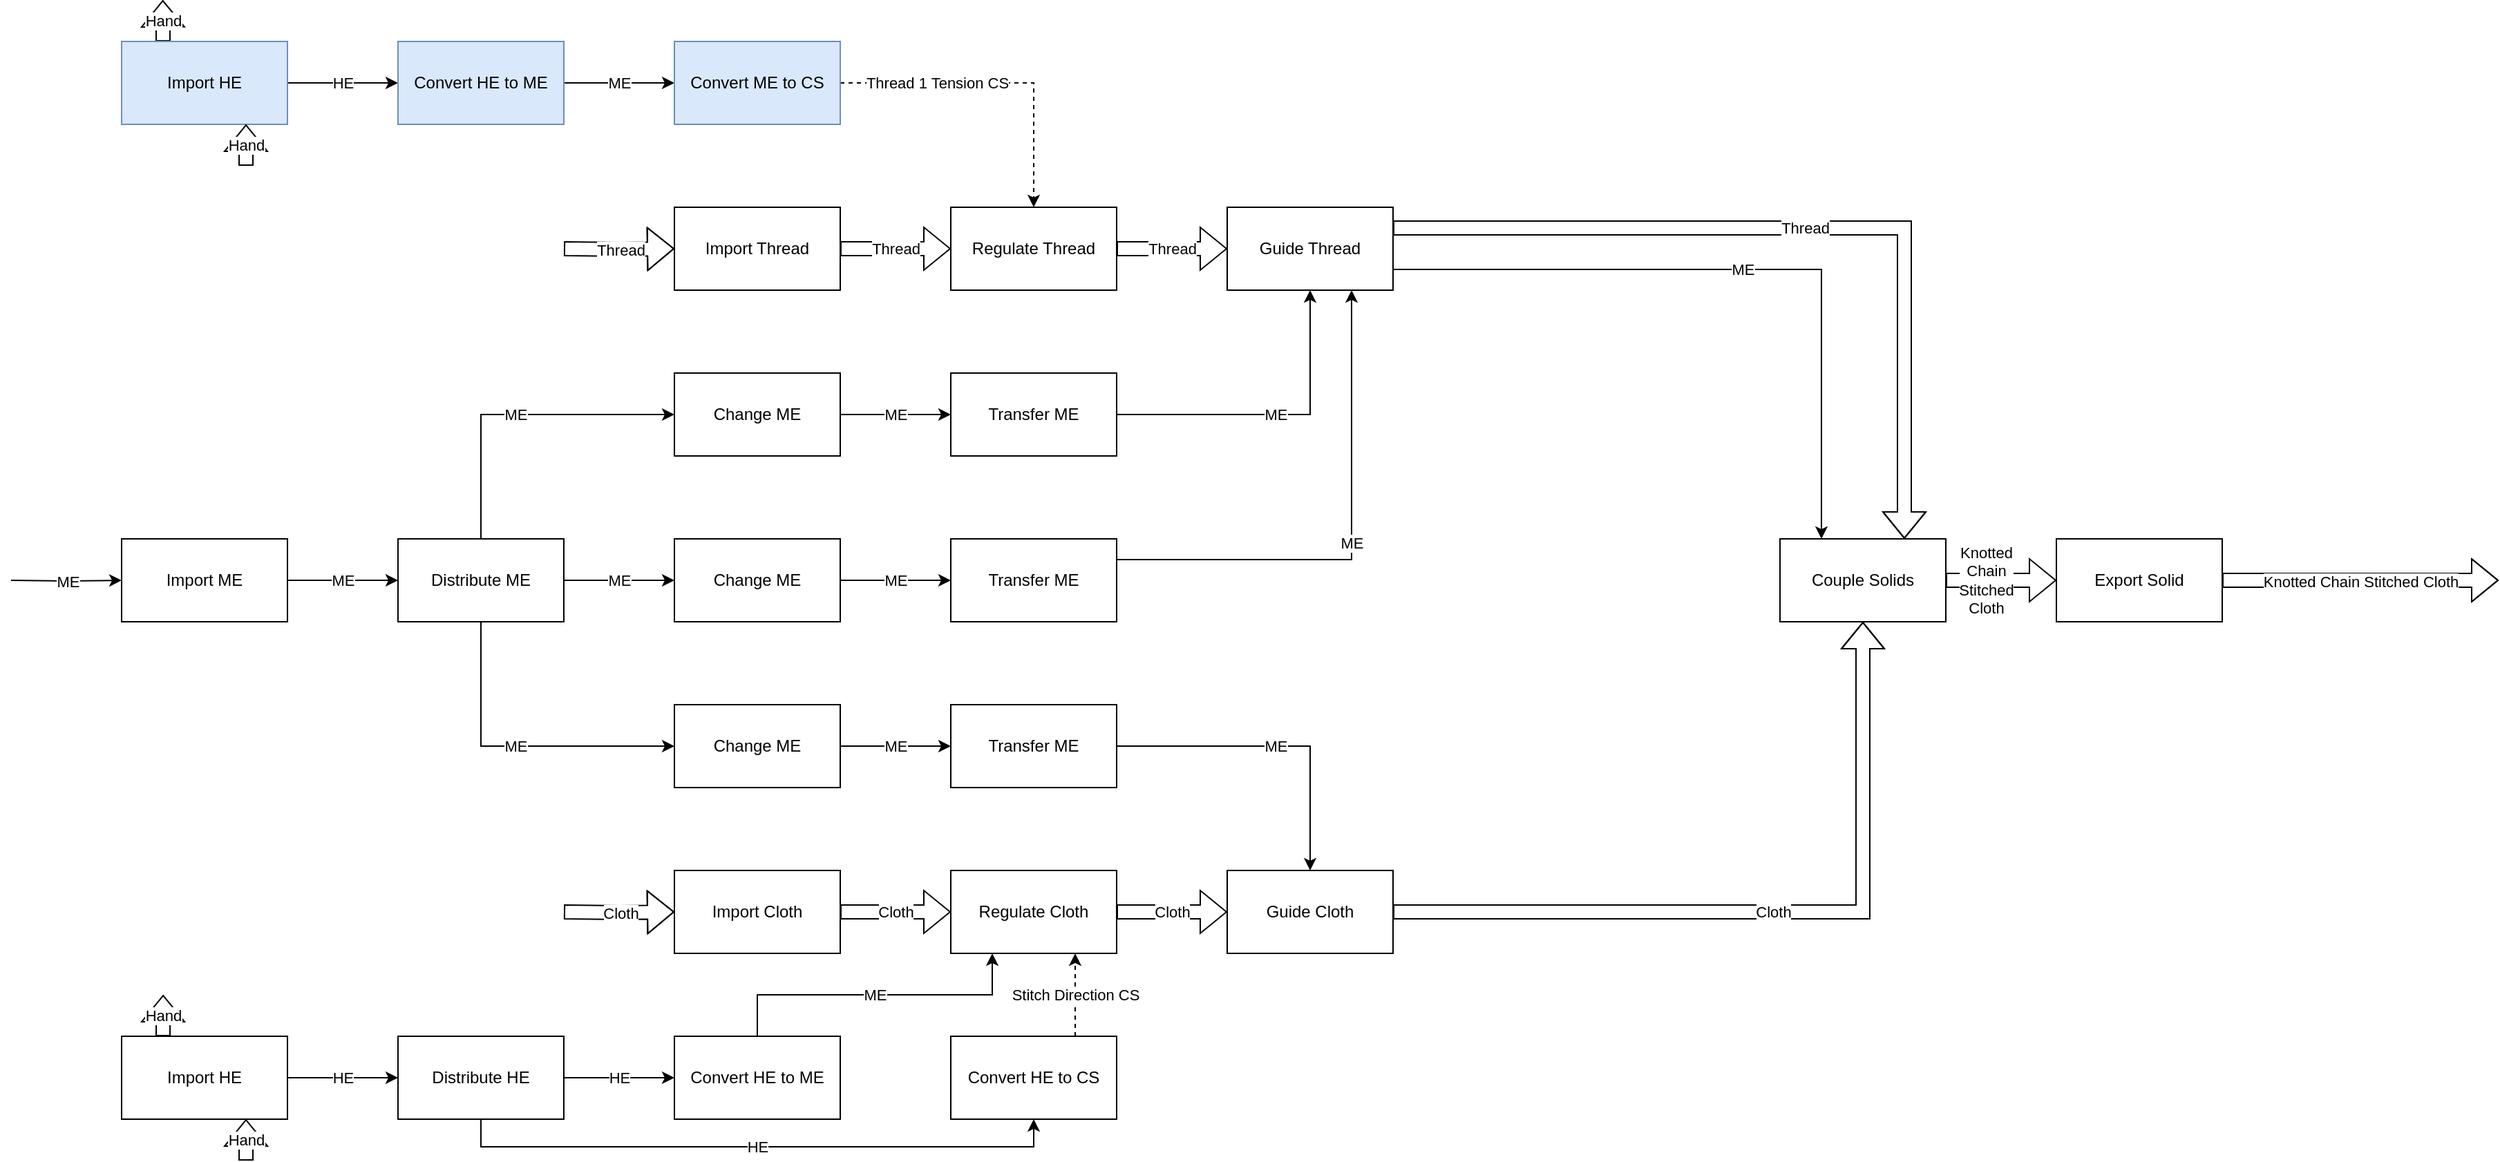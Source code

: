 <mxfile version="20.8.16" type="device"><diagram id="FmCGm1zjcqcSi4Zu48HG" name="Page-1"><mxGraphModel dx="1884" dy="1116" grid="1" gridSize="10" guides="1" tooltips="1" connect="1" arrows="1" fold="1" page="1" pageScale="1" pageWidth="1100" pageHeight="850" math="0" shadow="0"><root><mxCell id="0"/><mxCell id="1" parent="0"/><mxCell id="NMFzyKIK0lbHECji4vG0-20" value="ME" style="edgeStyle=orthogonalEdgeStyle;rounded=0;orthogonalLoop=1;jettySize=auto;html=1;exitX=1;exitY=0.5;exitDx=0;exitDy=0;entryX=0;entryY=0.5;entryDx=0;entryDy=0;" parent="1" source="NMFzyKIK0lbHECji4vG0-1" target="NMFzyKIK0lbHECji4vG0-3" edge="1"><mxGeometry relative="1" as="geometry"/></mxCell><mxCell id="NMFzyKIK0lbHECji4vG0-1" value="Import ME" style="rounded=0;whiteSpace=wrap;html=1;" parent="1" vertex="1"><mxGeometry x="120" y="390" width="120" height="60" as="geometry"/></mxCell><mxCell id="NMFzyKIK0lbHECji4vG0-2" value="ME" style="edgeStyle=orthogonalEdgeStyle;rounded=0;orthogonalLoop=1;jettySize=auto;html=1;entryX=0;entryY=0.5;entryDx=0;entryDy=0;" parent="1" target="NMFzyKIK0lbHECji4vG0-1" edge="1"><mxGeometry relative="1" as="geometry"><mxPoint x="40" y="420" as="sourcePoint"/></mxGeometry></mxCell><mxCell id="NMFzyKIK0lbHECji4vG0-17" value="ME" style="edgeStyle=orthogonalEdgeStyle;rounded=0;orthogonalLoop=1;jettySize=auto;html=1;exitX=0.5;exitY=0;exitDx=0;exitDy=0;entryX=0;entryY=0.5;entryDx=0;entryDy=0;" parent="1" source="NMFzyKIK0lbHECji4vG0-3" target="NMFzyKIK0lbHECji4vG0-5" edge="1"><mxGeometry relative="1" as="geometry"/></mxCell><mxCell id="NMFzyKIK0lbHECji4vG0-18" value="ME" style="edgeStyle=orthogonalEdgeStyle;rounded=0;orthogonalLoop=1;jettySize=auto;html=1;exitX=1;exitY=0.5;exitDx=0;exitDy=0;entryX=0;entryY=0.5;entryDx=0;entryDy=0;" parent="1" source="NMFzyKIK0lbHECji4vG0-3" target="NMFzyKIK0lbHECji4vG0-4" edge="1"><mxGeometry relative="1" as="geometry"/></mxCell><mxCell id="NMFzyKIK0lbHECji4vG0-19" value="ME" style="edgeStyle=orthogonalEdgeStyle;rounded=0;orthogonalLoop=1;jettySize=auto;html=1;exitX=0.5;exitY=1;exitDx=0;exitDy=0;entryX=0;entryY=0.5;entryDx=0;entryDy=0;" parent="1" source="NMFzyKIK0lbHECji4vG0-3" target="NMFzyKIK0lbHECji4vG0-6" edge="1"><mxGeometry relative="1" as="geometry"/></mxCell><mxCell id="NMFzyKIK0lbHECji4vG0-3" value="Distribute ME" style="rounded=0;whiteSpace=wrap;html=1;" parent="1" vertex="1"><mxGeometry x="320" y="390" width="120" height="60" as="geometry"/></mxCell><mxCell id="NMFzyKIK0lbHECji4vG0-21" value="ME" style="edgeStyle=orthogonalEdgeStyle;rounded=0;orthogonalLoop=1;jettySize=auto;html=1;exitX=1;exitY=0.5;exitDx=0;exitDy=0;entryX=0;entryY=0.5;entryDx=0;entryDy=0;" parent="1" source="NMFzyKIK0lbHECji4vG0-4" target="NMFzyKIK0lbHECji4vG0-8" edge="1"><mxGeometry relative="1" as="geometry"/></mxCell><mxCell id="NMFzyKIK0lbHECji4vG0-4" value="Change ME" style="rounded=0;whiteSpace=wrap;html=1;" parent="1" vertex="1"><mxGeometry x="520" y="390" width="120" height="60" as="geometry"/></mxCell><mxCell id="NMFzyKIK0lbHECji4vG0-16" value="ME" style="edgeStyle=orthogonalEdgeStyle;rounded=0;orthogonalLoop=1;jettySize=auto;html=1;exitX=1;exitY=0.5;exitDx=0;exitDy=0;entryX=0;entryY=0.5;entryDx=0;entryDy=0;" parent="1" source="NMFzyKIK0lbHECji4vG0-5" target="NMFzyKIK0lbHECji4vG0-7" edge="1"><mxGeometry relative="1" as="geometry"/></mxCell><mxCell id="NMFzyKIK0lbHECji4vG0-5" value="Change ME" style="rounded=0;whiteSpace=wrap;html=1;" parent="1" vertex="1"><mxGeometry x="520" y="270" width="120" height="60" as="geometry"/></mxCell><mxCell id="NMFzyKIK0lbHECji4vG0-23" value="ME" style="edgeStyle=orthogonalEdgeStyle;rounded=0;orthogonalLoop=1;jettySize=auto;html=1;exitX=1;exitY=0.5;exitDx=0;exitDy=0;entryX=0;entryY=0.5;entryDx=0;entryDy=0;" parent="1" source="NMFzyKIK0lbHECji4vG0-6" target="NMFzyKIK0lbHECji4vG0-22" edge="1"><mxGeometry relative="1" as="geometry"/></mxCell><mxCell id="NMFzyKIK0lbHECji4vG0-6" value="Change ME" style="rounded=0;whiteSpace=wrap;html=1;" parent="1" vertex="1"><mxGeometry x="520" y="510" width="120" height="60" as="geometry"/></mxCell><mxCell id="NMFzyKIK0lbHECji4vG0-14" value="ME" style="edgeStyle=orthogonalEdgeStyle;rounded=0;orthogonalLoop=1;jettySize=auto;html=1;exitX=1;exitY=0.5;exitDx=0;exitDy=0;entryX=0.5;entryY=1;entryDx=0;entryDy=0;" parent="1" source="NMFzyKIK0lbHECji4vG0-7" target="NMFzyKIK0lbHECji4vG0-11" edge="1"><mxGeometry relative="1" as="geometry"/></mxCell><mxCell id="NMFzyKIK0lbHECji4vG0-7" value="Transfer ME" style="rounded=0;whiteSpace=wrap;html=1;" parent="1" vertex="1"><mxGeometry x="720" y="270" width="120" height="60" as="geometry"/></mxCell><mxCell id="NMFzyKIK0lbHECji4vG0-15" value="ME" style="edgeStyle=orthogonalEdgeStyle;rounded=0;orthogonalLoop=1;jettySize=auto;html=1;exitX=1;exitY=0.25;exitDx=0;exitDy=0;entryX=0.75;entryY=1;entryDx=0;entryDy=0;" parent="1" source="NMFzyKIK0lbHECji4vG0-8" target="NMFzyKIK0lbHECji4vG0-11" edge="1"><mxGeometry relative="1" as="geometry"/></mxCell><mxCell id="NMFzyKIK0lbHECji4vG0-8" value="Transfer ME" style="rounded=0;whiteSpace=wrap;html=1;" parent="1" vertex="1"><mxGeometry x="720" y="390" width="120" height="60" as="geometry"/></mxCell><mxCell id="NMFzyKIK0lbHECji4vG0-32" value="Thread" style="edgeStyle=orthogonalEdgeStyle;shape=flexArrow;rounded=0;orthogonalLoop=1;jettySize=auto;html=1;exitX=1;exitY=0.5;exitDx=0;exitDy=0;entryX=0;entryY=0.5;entryDx=0;entryDy=0;" parent="1" source="NMFzyKIK0lbHECji4vG0-9" target="NMFzyKIK0lbHECji4vG0-10" edge="1"><mxGeometry relative="1" as="geometry"/></mxCell><mxCell id="NMFzyKIK0lbHECji4vG0-9" value="Import Thread" style="rounded=0;whiteSpace=wrap;html=1;" parent="1" vertex="1"><mxGeometry x="520" y="150" width="120" height="60" as="geometry"/></mxCell><mxCell id="NMFzyKIK0lbHECji4vG0-33" value="Thread" style="edgeStyle=orthogonalEdgeStyle;shape=flexArrow;rounded=0;orthogonalLoop=1;jettySize=auto;html=1;exitX=1;exitY=0.5;exitDx=0;exitDy=0;entryX=0;entryY=0.5;entryDx=0;entryDy=0;" parent="1" source="NMFzyKIK0lbHECji4vG0-10" target="NMFzyKIK0lbHECji4vG0-11" edge="1"><mxGeometry relative="1" as="geometry"/></mxCell><mxCell id="NMFzyKIK0lbHECji4vG0-10" value="Regulate Thread" style="rounded=0;whiteSpace=wrap;html=1;" parent="1" vertex="1"><mxGeometry x="720" y="150" width="120" height="60" as="geometry"/></mxCell><mxCell id="NMFzyKIK0lbHECji4vG0-11" value="Guide Thread" style="rounded=0;whiteSpace=wrap;html=1;" parent="1" vertex="1"><mxGeometry x="920" y="150" width="120" height="60" as="geometry"/></mxCell><mxCell id="NMFzyKIK0lbHECji4vG0-37" value="Thread" style="edgeStyle=orthogonalEdgeStyle;shape=flexArrow;rounded=0;orthogonalLoop=1;jettySize=auto;html=1;exitX=1;exitY=0.25;exitDx=0;exitDy=0;entryX=0.75;entryY=0;entryDx=0;entryDy=0;" parent="1" source="NMFzyKIK0lbHECji4vG0-11" target="NMFzyKIK0lbHECji4vG0-35" edge="1"><mxGeometry relative="1" as="geometry"><mxPoint x="1240" y="165" as="sourcePoint"/></mxGeometry></mxCell><mxCell id="NMFzyKIK0lbHECji4vG0-38" value="ME" style="edgeStyle=orthogonalEdgeStyle;rounded=0;orthogonalLoop=1;jettySize=auto;html=1;exitX=1;exitY=0.75;exitDx=0;exitDy=0;entryX=0.25;entryY=0;entryDx=0;entryDy=0;" parent="1" source="NMFzyKIK0lbHECji4vG0-11" target="NMFzyKIK0lbHECji4vG0-35" edge="1"><mxGeometry relative="1" as="geometry"><mxPoint x="1240" y="195" as="sourcePoint"/></mxGeometry></mxCell><mxCell id="NMFzyKIK0lbHECji4vG0-30" value="ME" style="edgeStyle=orthogonalEdgeStyle;rounded=0;orthogonalLoop=1;jettySize=auto;html=1;exitX=1;exitY=0.5;exitDx=0;exitDy=0;entryX=0.5;entryY=0;entryDx=0;entryDy=0;" parent="1" source="NMFzyKIK0lbHECji4vG0-22" target="NMFzyKIK0lbHECji4vG0-24" edge="1"><mxGeometry relative="1" as="geometry"><mxPoint x="980.0" y="620.0" as="targetPoint"/></mxGeometry></mxCell><mxCell id="NMFzyKIK0lbHECji4vG0-22" value="Transfer ME" style="rounded=0;whiteSpace=wrap;html=1;" parent="1" vertex="1"><mxGeometry x="720" y="510" width="120" height="60" as="geometry"/></mxCell><mxCell id="NMFzyKIK0lbHECji4vG0-36" value="Cloth" style="edgeStyle=orthogonalEdgeStyle;shape=flexArrow;rounded=0;orthogonalLoop=1;jettySize=auto;html=1;exitX=1;exitY=0.5;exitDx=0;exitDy=0;entryX=0.5;entryY=1;entryDx=0;entryDy=0;" parent="1" source="NMFzyKIK0lbHECji4vG0-24" target="NMFzyKIK0lbHECji4vG0-35" edge="1"><mxGeometry relative="1" as="geometry"/></mxCell><mxCell id="NMFzyKIK0lbHECji4vG0-24" value="Guide Cloth" style="rounded=0;whiteSpace=wrap;html=1;" parent="1" vertex="1"><mxGeometry x="920" y="630" width="120" height="60" as="geometry"/></mxCell><mxCell id="NMFzyKIK0lbHECji4vG0-28" value="Cloth" style="edgeStyle=orthogonalEdgeStyle;shape=flexArrow;rounded=0;orthogonalLoop=1;jettySize=auto;html=1;exitX=1;exitY=0.5;exitDx=0;exitDy=0;entryX=0;entryY=0.5;entryDx=0;entryDy=0;" parent="1" source="NMFzyKIK0lbHECji4vG0-25" target="NMFzyKIK0lbHECji4vG0-26" edge="1"><mxGeometry relative="1" as="geometry"/></mxCell><mxCell id="NMFzyKIK0lbHECji4vG0-25" value="Import Cloth" style="rounded=0;whiteSpace=wrap;html=1;" parent="1" vertex="1"><mxGeometry x="520" y="630" width="120" height="60" as="geometry"/></mxCell><mxCell id="NMFzyKIK0lbHECji4vG0-29" value="Cloth" style="edgeStyle=orthogonalEdgeStyle;shape=flexArrow;rounded=0;orthogonalLoop=1;jettySize=auto;html=1;exitX=1;exitY=0.5;exitDx=0;exitDy=0;entryX=0;entryY=0.5;entryDx=0;entryDy=0;" parent="1" source="NMFzyKIK0lbHECji4vG0-26" target="NMFzyKIK0lbHECji4vG0-24" edge="1"><mxGeometry relative="1" as="geometry"/></mxCell><mxCell id="NMFzyKIK0lbHECji4vG0-26" value="Regulate Cloth" style="rounded=0;whiteSpace=wrap;html=1;" parent="1" vertex="1"><mxGeometry x="720" y="630" width="120" height="60" as="geometry"/></mxCell><mxCell id="NMFzyKIK0lbHECji4vG0-27" value="Cloth" style="edgeStyle=orthogonalEdgeStyle;rounded=0;orthogonalLoop=1;jettySize=auto;html=1;entryX=0;entryY=0.5;entryDx=0;entryDy=0;shape=flexArrow;" parent="1" target="NMFzyKIK0lbHECji4vG0-25" edge="1"><mxGeometry relative="1" as="geometry"><mxPoint x="440" y="660" as="sourcePoint"/></mxGeometry></mxCell><mxCell id="NMFzyKIK0lbHECji4vG0-31" value="Thread" style="edgeStyle=orthogonalEdgeStyle;rounded=0;orthogonalLoop=1;jettySize=auto;html=1;entryX=0;entryY=0.5;entryDx=0;entryDy=0;shape=flexArrow;" parent="1" target="NMFzyKIK0lbHECji4vG0-9" edge="1"><mxGeometry relative="1" as="geometry"><mxPoint x="440" y="180" as="sourcePoint"/></mxGeometry></mxCell><mxCell id="NMFzyKIK0lbHECji4vG0-40" value="Knotted&lt;br&gt;Chain&lt;br&gt;Stitched&lt;br&gt;Cloth" style="edgeStyle=orthogonalEdgeStyle;rounded=0;orthogonalLoop=1;jettySize=auto;html=1;exitX=1;exitY=0.5;exitDx=0;exitDy=0;entryX=0;entryY=0.5;entryDx=0;entryDy=0;shape=flexArrow;" parent="1" source="NMFzyKIK0lbHECji4vG0-35" target="NMFzyKIK0lbHECji4vG0-39" edge="1"><mxGeometry x="-0.25" relative="1" as="geometry"><mxPoint x="-1" as="offset"/></mxGeometry></mxCell><mxCell id="NMFzyKIK0lbHECji4vG0-35" value="Couple Solids" style="rounded=0;whiteSpace=wrap;html=1;" parent="1" vertex="1"><mxGeometry x="1320" y="390" width="120" height="60" as="geometry"/></mxCell><mxCell id="NMFzyKIK0lbHECji4vG0-41" value="Knotted Chain Stitched Cloth" style="edgeStyle=orthogonalEdgeStyle;shape=flexArrow;rounded=0;orthogonalLoop=1;jettySize=auto;html=1;exitX=1;exitY=0.5;exitDx=0;exitDy=0;" parent="1" source="NMFzyKIK0lbHECji4vG0-39" edge="1"><mxGeometry relative="1" as="geometry"><mxPoint x="1840" y="420" as="targetPoint"/></mxGeometry></mxCell><mxCell id="NMFzyKIK0lbHECji4vG0-39" value="Export Solid" style="rounded=0;whiteSpace=wrap;html=1;" parent="1" vertex="1"><mxGeometry x="1520" y="390" width="120" height="60" as="geometry"/></mxCell><mxCell id="NMFzyKIK0lbHECji4vG0-46" value="HE" style="edgeStyle=orthogonalEdgeStyle;rounded=0;orthogonalLoop=1;jettySize=auto;html=1;exitX=1;exitY=0.5;exitDx=0;exitDy=0;entryX=0;entryY=0.5;entryDx=0;entryDy=0;" parent="1" source="NMFzyKIK0lbHECji4vG0-42" target="NMFzyKIK0lbHECji4vG0-43" edge="1"><mxGeometry relative="1" as="geometry"/></mxCell><mxCell id="NMFzyKIK0lbHECji4vG0-49" value="Hand" style="edgeStyle=orthogonalEdgeStyle;shape=flexArrow;rounded=0;orthogonalLoop=1;jettySize=auto;html=1;exitX=0.25;exitY=0;exitDx=0;exitDy=0;" parent="1" source="NMFzyKIK0lbHECji4vG0-42" edge="1"><mxGeometry relative="1" as="geometry"><mxPoint x="149.81" as="targetPoint"/></mxGeometry></mxCell><mxCell id="NMFzyKIK0lbHECji4vG0-42" value="Import HE" style="rounded=0;whiteSpace=wrap;html=1;fillColor=#dae8fc;strokeColor=#6c8ebf;" parent="1" vertex="1"><mxGeometry x="120" y="30" width="120" height="60" as="geometry"/></mxCell><mxCell id="NMFzyKIK0lbHECji4vG0-47" value="ME" style="edgeStyle=orthogonalEdgeStyle;rounded=0;orthogonalLoop=1;jettySize=auto;html=1;exitX=1;exitY=0.5;exitDx=0;exitDy=0;entryX=0;entryY=0.5;entryDx=0;entryDy=0;" parent="1" source="NMFzyKIK0lbHECji4vG0-43" target="NMFzyKIK0lbHECji4vG0-44" edge="1"><mxGeometry relative="1" as="geometry"/></mxCell><mxCell id="NMFzyKIK0lbHECji4vG0-43" value="Convert HE to ME" style="rounded=0;whiteSpace=wrap;html=1;fillColor=#dae8fc;strokeColor=#6c8ebf;" parent="1" vertex="1"><mxGeometry x="320" y="30" width="120" height="60" as="geometry"/></mxCell><mxCell id="NMFzyKIK0lbHECji4vG0-45" value="Thread 1 Tension CS" style="edgeStyle=orthogonalEdgeStyle;rounded=0;orthogonalLoop=1;jettySize=auto;html=1;exitX=1;exitY=0.5;exitDx=0;exitDy=0;entryX=0.5;entryY=0;entryDx=0;entryDy=0;dashed=1;" parent="1" source="NMFzyKIK0lbHECji4vG0-44" target="NMFzyKIK0lbHECji4vG0-10" edge="1"><mxGeometry x="-0.391" relative="1" as="geometry"><mxPoint as="offset"/></mxGeometry></mxCell><mxCell id="NMFzyKIK0lbHECji4vG0-44" value="Convert ME to CS" style="rounded=0;whiteSpace=wrap;html=1;fillColor=#dae8fc;strokeColor=#6c8ebf;" parent="1" vertex="1"><mxGeometry x="520" y="30" width="120" height="60" as="geometry"/></mxCell><mxCell id="NMFzyKIK0lbHECji4vG0-48" value="Hand" style="edgeStyle=orthogonalEdgeStyle;rounded=0;orthogonalLoop=1;jettySize=auto;html=1;entryX=0.75;entryY=1;entryDx=0;entryDy=0;shape=flexArrow;" parent="1" target="NMFzyKIK0lbHECji4vG0-42" edge="1"><mxGeometry relative="1" as="geometry"><mxPoint x="210" y="120" as="sourcePoint"/></mxGeometry></mxCell><mxCell id="NMFzyKIK0lbHECji4vG0-58" value="ME" style="edgeStyle=orthogonalEdgeStyle;rounded=0;orthogonalLoop=1;jettySize=auto;html=1;exitX=0.5;exitY=0;exitDx=0;exitDy=0;entryX=0.25;entryY=1;entryDx=0;entryDy=0;" parent="1" source="NMFzyKIK0lbHECji4vG0-50" target="NMFzyKIK0lbHECji4vG0-26" edge="1"><mxGeometry relative="1" as="geometry"/></mxCell><mxCell id="NMFzyKIK0lbHECji4vG0-50" value="Convert HE to ME" style="rounded=0;whiteSpace=wrap;html=1;" parent="1" vertex="1"><mxGeometry x="520" y="750" width="120" height="60" as="geometry"/></mxCell><mxCell id="NMFzyKIK0lbHECji4vG0-55" value="HE" style="edgeStyle=orthogonalEdgeStyle;rounded=0;orthogonalLoop=1;jettySize=auto;html=1;exitX=1;exitY=0.5;exitDx=0;exitDy=0;entryX=0;entryY=0.5;entryDx=0;entryDy=0;" parent="1" source="NMFzyKIK0lbHECji4vG0-51" target="NMFzyKIK0lbHECji4vG0-50" edge="1"><mxGeometry relative="1" as="geometry"/></mxCell><mxCell id="NMFzyKIK0lbHECji4vG0-56" value="HE" style="edgeStyle=orthogonalEdgeStyle;rounded=0;orthogonalLoop=1;jettySize=auto;html=1;exitX=0.5;exitY=1;exitDx=0;exitDy=0;entryX=0.5;entryY=1;entryDx=0;entryDy=0;" parent="1" source="NMFzyKIK0lbHECji4vG0-51" target="NMFzyKIK0lbHECji4vG0-53" edge="1"><mxGeometry relative="1" as="geometry"/></mxCell><mxCell id="NMFzyKIK0lbHECji4vG0-51" value="Distribute HE" style="rounded=0;whiteSpace=wrap;html=1;" parent="1" vertex="1"><mxGeometry x="320" y="750" width="120" height="60" as="geometry"/></mxCell><mxCell id="NMFzyKIK0lbHECji4vG0-54" value="HE" style="edgeStyle=orthogonalEdgeStyle;rounded=0;orthogonalLoop=1;jettySize=auto;html=1;exitX=1;exitY=0.5;exitDx=0;exitDy=0;entryX=0;entryY=0.5;entryDx=0;entryDy=0;" parent="1" source="NMFzyKIK0lbHECji4vG0-52" target="NMFzyKIK0lbHECji4vG0-51" edge="1"><mxGeometry relative="1" as="geometry"/></mxCell><mxCell id="NMFzyKIK0lbHECji4vG0-60" value="Hand" style="edgeStyle=orthogonalEdgeStyle;shape=flexArrow;rounded=0;orthogonalLoop=1;jettySize=auto;html=1;exitX=0.25;exitY=0;exitDx=0;exitDy=0;" parent="1" source="NMFzyKIK0lbHECji4vG0-52" edge="1"><mxGeometry relative="1" as="geometry"><mxPoint x="150.097" y="720" as="targetPoint"/></mxGeometry></mxCell><mxCell id="NMFzyKIK0lbHECji4vG0-52" value="Import HE" style="rounded=0;whiteSpace=wrap;html=1;" parent="1" vertex="1"><mxGeometry x="120" y="750" width="120" height="60" as="geometry"/></mxCell><mxCell id="NMFzyKIK0lbHECji4vG0-57" value="Stitch Direction CS" style="edgeStyle=orthogonalEdgeStyle;rounded=0;orthogonalLoop=1;jettySize=auto;html=1;exitX=0.75;exitY=0;exitDx=0;exitDy=0;entryX=0.75;entryY=1;entryDx=0;entryDy=0;dashed=1;" parent="1" source="NMFzyKIK0lbHECji4vG0-53" target="NMFzyKIK0lbHECji4vG0-26" edge="1"><mxGeometry relative="1" as="geometry"/></mxCell><mxCell id="NMFzyKIK0lbHECji4vG0-53" value="Convert HE to CS" style="rounded=0;whiteSpace=wrap;html=1;" parent="1" vertex="1"><mxGeometry x="720" y="750" width="120" height="60" as="geometry"/></mxCell><mxCell id="NMFzyKIK0lbHECji4vG0-59" value="Hand" style="edgeStyle=orthogonalEdgeStyle;rounded=0;orthogonalLoop=1;jettySize=auto;html=1;entryX=0.75;entryY=1;entryDx=0;entryDy=0;shape=flexArrow;" parent="1" target="NMFzyKIK0lbHECji4vG0-52" edge="1"><mxGeometry relative="1" as="geometry"><mxPoint x="210" y="840" as="sourcePoint"/></mxGeometry></mxCell></root></mxGraphModel></diagram></mxfile>